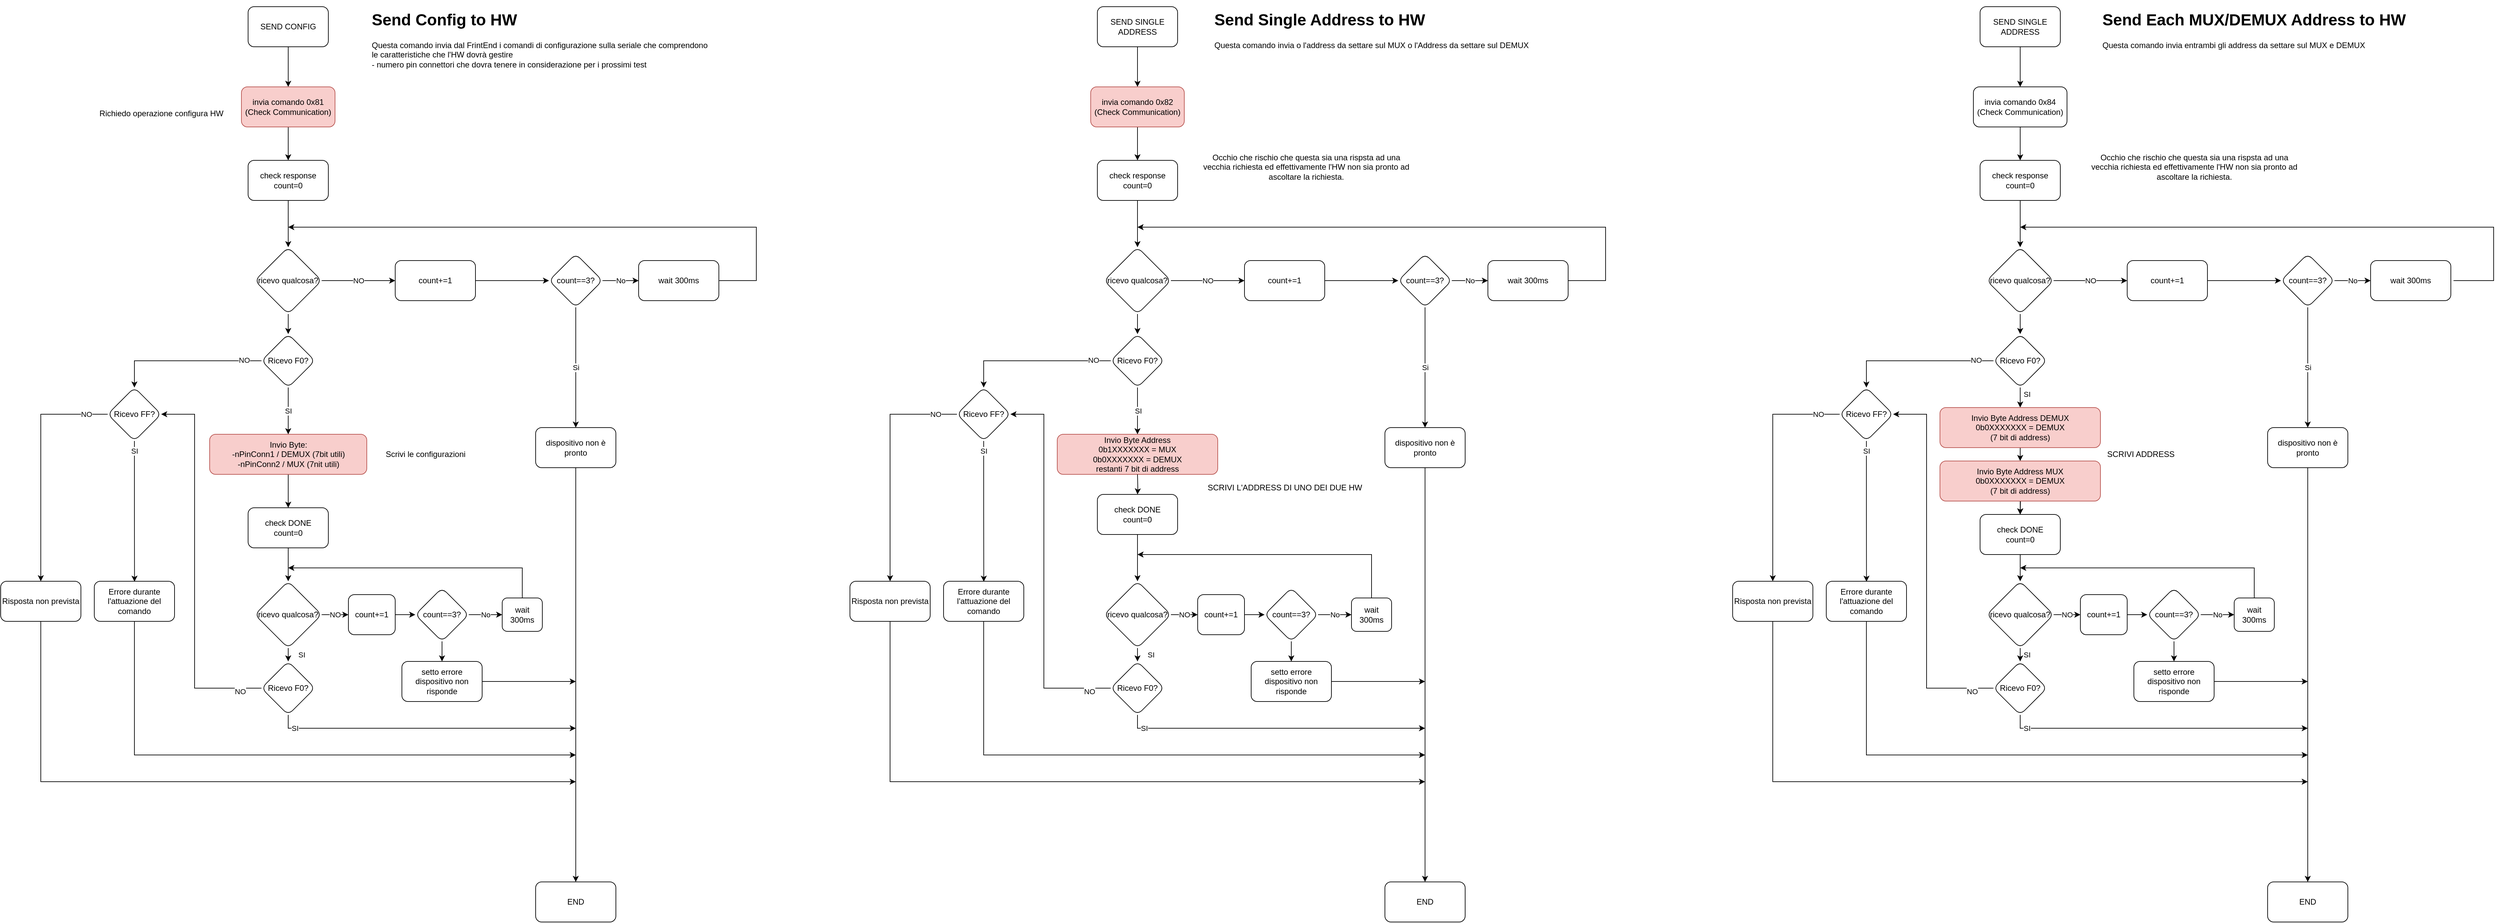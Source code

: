 <mxfile version="13.9.9" type="device" pages="2"><diagram id="C5RBs43oDa-KdzZeNtuy" name="Page-1"><mxGraphModel dx="4096" dy="2528" grid="1" gridSize="10" guides="1" tooltips="1" connect="1" arrows="1" fold="1" page="1" pageScale="1" pageWidth="827" pageHeight="1169" background="#FFFFFF" math="0" shadow="0"><root><mxCell id="WIyWlLk6GJQsqaUBKTNV-0"/><mxCell id="WIyWlLk6GJQsqaUBKTNV-1" parent="WIyWlLk6GJQsqaUBKTNV-0"/><mxCell id="Rcf6yS_RA1J2sr0fgLPV-37" value="" style="edgeStyle=orthogonalEdgeStyle;rounded=0;orthogonalLoop=1;jettySize=auto;html=1;" parent="WIyWlLk6GJQsqaUBKTNV-1" source="Rcf6yS_RA1J2sr0fgLPV-36" target="Rcf6yS_RA1J2sr0fgLPV-12" edge="1"><mxGeometry relative="1" as="geometry"/></mxCell><mxCell id="Rcf6yS_RA1J2sr0fgLPV-40" value="" style="edgeStyle=orthogonalEdgeStyle;rounded=0;orthogonalLoop=1;jettySize=auto;html=1;" parent="WIyWlLk6GJQsqaUBKTNV-1" source="Rcf6yS_RA1J2sr0fgLPV-12" target="Rcf6yS_RA1J2sr0fgLPV-39" edge="1"><mxGeometry relative="1" as="geometry"/></mxCell><mxCell id="Rcf6yS_RA1J2sr0fgLPV-12" value="invia comando 0x81&lt;br&gt;(Check Communication)" style="rounded=1;whiteSpace=wrap;html=1;fillColor=#f8cecc;strokeColor=#b85450;" parent="WIyWlLk6GJQsqaUBKTNV-1" vertex="1"><mxGeometry x="1090" y="440" width="140" height="60" as="geometry"/></mxCell><mxCell id="Rcf6yS_RA1J2sr0fgLPV-70" value="NO" style="edgeStyle=orthogonalEdgeStyle;rounded=0;orthogonalLoop=1;jettySize=auto;html=1;" parent="WIyWlLk6GJQsqaUBKTNV-1" source="Rcf6yS_RA1J2sr0fgLPV-15" target="Rcf6yS_RA1J2sr0fgLPV-69" edge="1"><mxGeometry relative="1" as="geometry"/></mxCell><mxCell id="Rcf6yS_RA1J2sr0fgLPV-195" value="" style="edgeStyle=orthogonalEdgeStyle;rounded=0;orthogonalLoop=1;jettySize=auto;html=1;" parent="WIyWlLk6GJQsqaUBKTNV-1" source="Rcf6yS_RA1J2sr0fgLPV-15" target="Rcf6yS_RA1J2sr0fgLPV-194" edge="1"><mxGeometry relative="1" as="geometry"/></mxCell><mxCell id="Rcf6yS_RA1J2sr0fgLPV-15" value="ricevo qualcosa?" style="rhombus;whiteSpace=wrap;html=1;rounded=1;" parent="WIyWlLk6GJQsqaUBKTNV-1" vertex="1"><mxGeometry x="1110" y="680" width="100" height="100" as="geometry"/></mxCell><mxCell id="Rcf6yS_RA1J2sr0fgLPV-20" value="" style="edgeStyle=orthogonalEdgeStyle;rounded=0;orthogonalLoop=1;jettySize=auto;html=1;entryX=0.5;entryY=0;entryDx=0;entryDy=0;" parent="WIyWlLk6GJQsqaUBKTNV-1" source="Rcf6yS_RA1J2sr0fgLPV-17" target="Rcf6yS_RA1J2sr0fgLPV-34" edge="1"><mxGeometry relative="1" as="geometry"><mxPoint x="1584" y="1300" as="targetPoint"/></mxGeometry></mxCell><mxCell id="Rcf6yS_RA1J2sr0fgLPV-17" value="dispositivo non è pronto" style="whiteSpace=wrap;html=1;rounded=1;" parent="WIyWlLk6GJQsqaUBKTNV-1" vertex="1"><mxGeometry x="1530" y="950" width="120" height="60" as="geometry"/></mxCell><mxCell id="Rcf6yS_RA1J2sr0fgLPV-106" value="" style="edgeStyle=orthogonalEdgeStyle;rounded=0;orthogonalLoop=1;jettySize=auto;html=1;" parent="WIyWlLk6GJQsqaUBKTNV-1" source="Rcf6yS_RA1J2sr0fgLPV-24" target="Rcf6yS_RA1J2sr0fgLPV-105" edge="1"><mxGeometry relative="1" as="geometry"/></mxCell><mxCell id="Rcf6yS_RA1J2sr0fgLPV-24" value="Invio Byte:&lt;br&gt;-nPinConn1 / DEMUX (7bit utili)&lt;br&gt;-nPinConn2 / MUX (7nit utili)" style="whiteSpace=wrap;html=1;rounded=1;fillColor=#f8cecc;strokeColor=#b85450;" parent="WIyWlLk6GJQsqaUBKTNV-1" vertex="1"><mxGeometry x="1042.5" y="960" width="235" height="60" as="geometry"/></mxCell><mxCell id="Rcf6yS_RA1J2sr0fgLPV-119" value="NO" style="edgeStyle=orthogonalEdgeStyle;rounded=0;orthogonalLoop=1;jettySize=auto;html=1;exitX=1;exitY=0.5;exitDx=0;exitDy=0;entryX=0;entryY=0.5;entryDx=0;entryDy=0;" parent="WIyWlLk6GJQsqaUBKTNV-1" source="Rcf6yS_RA1J2sr0fgLPV-207" target="Rcf6yS_RA1J2sr0fgLPV-115" edge="1"><mxGeometry relative="1" as="geometry"><mxPoint x="1200" y="1250" as="sourcePoint"/><Array as="points"/><mxPoint as="offset"/></mxGeometry></mxCell><mxCell id="Rcf6yS_RA1J2sr0fgLPV-34" value="END" style="whiteSpace=wrap;html=1;rounded=1;" parent="WIyWlLk6GJQsqaUBKTNV-1" vertex="1"><mxGeometry x="1530" y="1630" width="120" height="60" as="geometry"/></mxCell><mxCell id="Rcf6yS_RA1J2sr0fgLPV-36" value="SEND CONFIG" style="whiteSpace=wrap;html=1;rounded=1;" parent="WIyWlLk6GJQsqaUBKTNV-1" vertex="1"><mxGeometry x="1100" y="320" width="120" height="60" as="geometry"/></mxCell><mxCell id="Rcf6yS_RA1J2sr0fgLPV-42" value="" style="edgeStyle=orthogonalEdgeStyle;rounded=0;orthogonalLoop=1;jettySize=auto;html=1;" parent="WIyWlLk6GJQsqaUBKTNV-1" source="Rcf6yS_RA1J2sr0fgLPV-39" target="Rcf6yS_RA1J2sr0fgLPV-15" edge="1"><mxGeometry relative="1" as="geometry"/></mxCell><mxCell id="Rcf6yS_RA1J2sr0fgLPV-39" value="check response&lt;br&gt;count=0" style="whiteSpace=wrap;html=1;rounded=1;" parent="WIyWlLk6GJQsqaUBKTNV-1" vertex="1"><mxGeometry x="1100" y="550" width="120" height="60" as="geometry"/></mxCell><mxCell id="Rcf6yS_RA1J2sr0fgLPV-72" value="" style="edgeStyle=orthogonalEdgeStyle;rounded=0;orthogonalLoop=1;jettySize=auto;html=1;" parent="WIyWlLk6GJQsqaUBKTNV-1" source="Rcf6yS_RA1J2sr0fgLPV-69" target="Rcf6yS_RA1J2sr0fgLPV-71" edge="1"><mxGeometry relative="1" as="geometry"/></mxCell><mxCell id="Rcf6yS_RA1J2sr0fgLPV-69" value="count+=1" style="whiteSpace=wrap;html=1;rounded=1;" parent="WIyWlLk6GJQsqaUBKTNV-1" vertex="1"><mxGeometry x="1320" y="700" width="120" height="60" as="geometry"/></mxCell><mxCell id="Rcf6yS_RA1J2sr0fgLPV-73" value="Si" style="edgeStyle=orthogonalEdgeStyle;rounded=0;orthogonalLoop=1;jettySize=auto;html=1;" parent="WIyWlLk6GJQsqaUBKTNV-1" source="Rcf6yS_RA1J2sr0fgLPV-71" target="Rcf6yS_RA1J2sr0fgLPV-17" edge="1"><mxGeometry relative="1" as="geometry"/></mxCell><mxCell id="Rcf6yS_RA1J2sr0fgLPV-75" value="No" style="edgeStyle=orthogonalEdgeStyle;rounded=0;orthogonalLoop=1;jettySize=auto;html=1;" parent="WIyWlLk6GJQsqaUBKTNV-1" source="Rcf6yS_RA1J2sr0fgLPV-71" target="Rcf6yS_RA1J2sr0fgLPV-74" edge="1"><mxGeometry relative="1" as="geometry"/></mxCell><mxCell id="Rcf6yS_RA1J2sr0fgLPV-71" value="count==3?" style="rhombus;whiteSpace=wrap;html=1;rounded=1;" parent="WIyWlLk6GJQsqaUBKTNV-1" vertex="1"><mxGeometry x="1550" y="690" width="80" height="80" as="geometry"/></mxCell><mxCell id="Rcf6yS_RA1J2sr0fgLPV-76" style="edgeStyle=orthogonalEdgeStyle;rounded=0;orthogonalLoop=1;jettySize=auto;html=1;exitX=1;exitY=0.5;exitDx=0;exitDy=0;" parent="WIyWlLk6GJQsqaUBKTNV-1" source="Rcf6yS_RA1J2sr0fgLPV-74" edge="1"><mxGeometry relative="1" as="geometry"><mxPoint x="1160" y="650" as="targetPoint"/><Array as="points"><mxPoint x="1860" y="730"/><mxPoint x="1860" y="650"/></Array></mxGeometry></mxCell><mxCell id="Rcf6yS_RA1J2sr0fgLPV-74" value="wait 300ms" style="whiteSpace=wrap;html=1;rounded=1;" parent="WIyWlLk6GJQsqaUBKTNV-1" vertex="1"><mxGeometry x="1684" y="700" width="120" height="60" as="geometry"/></mxCell><mxCell id="Rcf6yS_RA1J2sr0fgLPV-77" value="&lt;h1&gt;Send Config to HW&lt;/h1&gt;&lt;p&gt;Questa comando invia dal FrintEnd i comandi di configurazione sulla seriale che comprendono le caratteristiche che l'HW dovrà gestire&lt;br&gt;- numero pin connettori che dovra tenere in considerazione per i prossimi test&lt;/p&gt;" style="text;html=1;strokeColor=none;fillColor=none;spacing=5;spacingTop=-20;whiteSpace=wrap;overflow=hidden;rounded=0;" parent="WIyWlLk6GJQsqaUBKTNV-1" vertex="1"><mxGeometry x="1280" y="320" width="520" height="120" as="geometry"/></mxCell><mxCell id="Rcf6yS_RA1J2sr0fgLPV-78" value="" style="edgeStyle=orthogonalEdgeStyle;rounded=0;orthogonalLoop=1;jettySize=auto;html=1;" parent="WIyWlLk6GJQsqaUBKTNV-1" source="Rcf6yS_RA1J2sr0fgLPV-94" target="Rcf6yS_RA1J2sr0fgLPV-80" edge="1"><mxGeometry relative="1" as="geometry"/></mxCell><mxCell id="Rcf6yS_RA1J2sr0fgLPV-79" value="" style="edgeStyle=orthogonalEdgeStyle;rounded=0;orthogonalLoop=1;jettySize=auto;html=1;" parent="WIyWlLk6GJQsqaUBKTNV-1" source="Rcf6yS_RA1J2sr0fgLPV-80" target="Rcf6yS_RA1J2sr0fgLPV-96" edge="1"><mxGeometry relative="1" as="geometry"/></mxCell><mxCell id="Rcf6yS_RA1J2sr0fgLPV-80" value="invia comando 0x82&lt;br&gt;(Check Communication)" style="rounded=1;whiteSpace=wrap;html=1;fillColor=#f8cecc;strokeColor=#b85450;" parent="WIyWlLk6GJQsqaUBKTNV-1" vertex="1"><mxGeometry x="2360" y="440" width="140" height="60" as="geometry"/></mxCell><mxCell id="Rcf6yS_RA1J2sr0fgLPV-94" value="SEND SINGLE ADDRESS" style="whiteSpace=wrap;html=1;rounded=1;" parent="WIyWlLk6GJQsqaUBKTNV-1" vertex="1"><mxGeometry x="2370" y="320" width="120" height="60" as="geometry"/></mxCell><mxCell id="Rcf6yS_RA1J2sr0fgLPV-95" value="" style="edgeStyle=orthogonalEdgeStyle;rounded=0;orthogonalLoop=1;jettySize=auto;html=1;" parent="WIyWlLk6GJQsqaUBKTNV-1" source="Rcf6yS_RA1J2sr0fgLPV-96" edge="1"><mxGeometry relative="1" as="geometry"><mxPoint x="2430" y="680" as="targetPoint"/></mxGeometry></mxCell><mxCell id="Rcf6yS_RA1J2sr0fgLPV-96" value="check response&lt;br&gt;count=0" style="whiteSpace=wrap;html=1;rounded=1;" parent="WIyWlLk6GJQsqaUBKTNV-1" vertex="1"><mxGeometry x="2370" y="550" width="120" height="60" as="geometry"/></mxCell><mxCell id="Rcf6yS_RA1J2sr0fgLPV-102" style="edgeStyle=orthogonalEdgeStyle;rounded=0;orthogonalLoop=1;jettySize=auto;html=1;exitX=1;exitY=0.5;exitDx=0;exitDy=0;" parent="WIyWlLk6GJQsqaUBKTNV-1" source="Rcf6yS_RA1J2sr0fgLPV-266" edge="1"><mxGeometry relative="1" as="geometry"><mxPoint x="2430" y="650" as="targetPoint"/><Array as="points"><mxPoint x="3130" y="730"/><mxPoint x="3130" y="650"/></Array><mxPoint x="3070" y="730" as="sourcePoint"/></mxGeometry></mxCell><mxCell id="Rcf6yS_RA1J2sr0fgLPV-104" value="&lt;h1&gt;Send Single Address to HW&lt;/h1&gt;&lt;p&gt;Questa comando invia o l'address da settare sul MUX o l'Address da settare sul DEMUX&lt;br&gt;&lt;/p&gt;" style="text;html=1;strokeColor=none;fillColor=none;spacing=5;spacingTop=-20;whiteSpace=wrap;overflow=hidden;rounded=0;" parent="WIyWlLk6GJQsqaUBKTNV-1" vertex="1"><mxGeometry x="2540" y="320" width="520" height="120" as="geometry"/></mxCell><mxCell id="Rcf6yS_RA1J2sr0fgLPV-121" value="" style="edgeStyle=orthogonalEdgeStyle;rounded=0;orthogonalLoop=1;jettySize=auto;html=1;entryX=0.5;entryY=0;entryDx=0;entryDy=0;" parent="WIyWlLk6GJQsqaUBKTNV-1" source="Rcf6yS_RA1J2sr0fgLPV-105" target="Rcf6yS_RA1J2sr0fgLPV-207" edge="1"><mxGeometry relative="1" as="geometry"><mxPoint x="1160" y="1210" as="targetPoint"/></mxGeometry></mxCell><mxCell id="Rcf6yS_RA1J2sr0fgLPV-105" value="check DONE&lt;br&gt;count=0" style="whiteSpace=wrap;html=1;rounded=1;" parent="WIyWlLk6GJQsqaUBKTNV-1" vertex="1"><mxGeometry x="1100" y="1070" width="120" height="60" as="geometry"/></mxCell><mxCell id="Rcf6yS_RA1J2sr0fgLPV-114" value="" style="edgeStyle=orthogonalEdgeStyle;rounded=0;orthogonalLoop=1;jettySize=auto;html=1;" parent="WIyWlLk6GJQsqaUBKTNV-1" source="Rcf6yS_RA1J2sr0fgLPV-115" target="Rcf6yS_RA1J2sr0fgLPV-117" edge="1"><mxGeometry relative="1" as="geometry"/></mxCell><mxCell id="Rcf6yS_RA1J2sr0fgLPV-115" value="count+=1" style="whiteSpace=wrap;html=1;rounded=1;" parent="WIyWlLk6GJQsqaUBKTNV-1" vertex="1"><mxGeometry x="1250" y="1200" width="70" height="60" as="geometry"/></mxCell><mxCell id="Rcf6yS_RA1J2sr0fgLPV-116" value="No" style="edgeStyle=orthogonalEdgeStyle;rounded=0;orthogonalLoop=1;jettySize=auto;html=1;" parent="WIyWlLk6GJQsqaUBKTNV-1" source="Rcf6yS_RA1J2sr0fgLPV-117" target="Rcf6yS_RA1J2sr0fgLPV-118" edge="1"><mxGeometry relative="1" as="geometry"/></mxCell><mxCell id="Rcf6yS_RA1J2sr0fgLPV-151" style="edgeStyle=orthogonalEdgeStyle;rounded=0;orthogonalLoop=1;jettySize=auto;html=1;exitX=0.5;exitY=1;exitDx=0;exitDy=0;entryX=0.5;entryY=0;entryDx=0;entryDy=0;" parent="WIyWlLk6GJQsqaUBKTNV-1" source="Rcf6yS_RA1J2sr0fgLPV-117" target="Rcf6yS_RA1J2sr0fgLPV-150" edge="1"><mxGeometry relative="1" as="geometry"/></mxCell><mxCell id="Rcf6yS_RA1J2sr0fgLPV-117" value="count==3?" style="rhombus;whiteSpace=wrap;html=1;rounded=1;" parent="WIyWlLk6GJQsqaUBKTNV-1" vertex="1"><mxGeometry x="1350" y="1190" width="80" height="80" as="geometry"/></mxCell><mxCell id="Rcf6yS_RA1J2sr0fgLPV-120" style="edgeStyle=orthogonalEdgeStyle;rounded=0;orthogonalLoop=1;jettySize=auto;html=1;exitX=0.5;exitY=0;exitDx=0;exitDy=0;" parent="WIyWlLk6GJQsqaUBKTNV-1" source="Rcf6yS_RA1J2sr0fgLPV-118" edge="1"><mxGeometry relative="1" as="geometry"><mxPoint x="1160" y="1160" as="targetPoint"/><Array as="points"><mxPoint x="1474" y="1160"/><mxPoint x="1160" y="1160"/></Array></mxGeometry></mxCell><mxCell id="Rcf6yS_RA1J2sr0fgLPV-118" value="wait 300ms" style="whiteSpace=wrap;html=1;rounded=1;" parent="WIyWlLk6GJQsqaUBKTNV-1" vertex="1"><mxGeometry x="1480" y="1205" width="60" height="50" as="geometry"/></mxCell><mxCell id="Rcf6yS_RA1J2sr0fgLPV-142" value="Occhio che rischio che questa sia una rispsta ad una vecchia richiesta ed effettivamente l'HW non sia pronto ad ascoltare la richiesta." style="text;html=1;strokeColor=none;fillColor=none;align=center;verticalAlign=middle;whiteSpace=wrap;rounded=0;" parent="WIyWlLk6GJQsqaUBKTNV-1" vertex="1"><mxGeometry x="2525" y="550" width="315" height="20" as="geometry"/></mxCell><mxCell id="Rcf6yS_RA1J2sr0fgLPV-153" style="edgeStyle=orthogonalEdgeStyle;rounded=0;orthogonalLoop=1;jettySize=auto;html=1;exitX=1;exitY=0.5;exitDx=0;exitDy=0;" parent="WIyWlLk6GJQsqaUBKTNV-1" source="Rcf6yS_RA1J2sr0fgLPV-150" edge="1"><mxGeometry relative="1" as="geometry"><mxPoint x="1590" y="1330" as="targetPoint"/><Array as="points"><mxPoint x="1590" y="1330"/></Array></mxGeometry></mxCell><mxCell id="Rcf6yS_RA1J2sr0fgLPV-150" value="setto errore dispositivo non risponde" style="whiteSpace=wrap;html=1;rounded=1;" parent="WIyWlLk6GJQsqaUBKTNV-1" vertex="1"><mxGeometry x="1330" y="1300" width="120" height="60" as="geometry"/></mxCell><mxCell id="Rcf6yS_RA1J2sr0fgLPV-154" value="" style="edgeStyle=orthogonalEdgeStyle;rounded=0;orthogonalLoop=1;jettySize=auto;html=1;" parent="WIyWlLk6GJQsqaUBKTNV-1" source="Rcf6yS_RA1J2sr0fgLPV-164" target="Rcf6yS_RA1J2sr0fgLPV-156" edge="1"><mxGeometry relative="1" as="geometry"/></mxCell><mxCell id="Rcf6yS_RA1J2sr0fgLPV-155" value="" style="edgeStyle=orthogonalEdgeStyle;rounded=0;orthogonalLoop=1;jettySize=auto;html=1;" parent="WIyWlLk6GJQsqaUBKTNV-1" source="Rcf6yS_RA1J2sr0fgLPV-156" target="Rcf6yS_RA1J2sr0fgLPV-166" edge="1"><mxGeometry relative="1" as="geometry"/></mxCell><mxCell id="Rcf6yS_RA1J2sr0fgLPV-156" value="invia comando 0x84&lt;br&gt;(Check Communication)" style="rounded=1;whiteSpace=wrap;html=1;" parent="WIyWlLk6GJQsqaUBKTNV-1" vertex="1"><mxGeometry x="3680" y="440" width="140" height="60" as="geometry"/></mxCell><mxCell id="Rcf6yS_RA1J2sr0fgLPV-164" value="SEND SINGLE ADDRESS" style="whiteSpace=wrap;html=1;rounded=1;" parent="WIyWlLk6GJQsqaUBKTNV-1" vertex="1"><mxGeometry x="3690" y="320" width="120" height="60" as="geometry"/></mxCell><mxCell id="Rcf6yS_RA1J2sr0fgLPV-165" value="" style="edgeStyle=orthogonalEdgeStyle;rounded=0;orthogonalLoop=1;jettySize=auto;html=1;" parent="WIyWlLk6GJQsqaUBKTNV-1" source="Rcf6yS_RA1J2sr0fgLPV-166" edge="1"><mxGeometry relative="1" as="geometry"><mxPoint x="3750" y="680" as="targetPoint"/></mxGeometry></mxCell><mxCell id="Rcf6yS_RA1J2sr0fgLPV-166" value="check response&lt;br&gt;count=0" style="whiteSpace=wrap;html=1;rounded=1;" parent="WIyWlLk6GJQsqaUBKTNV-1" vertex="1"><mxGeometry x="3690" y="550" width="120" height="60" as="geometry"/></mxCell><mxCell id="Rcf6yS_RA1J2sr0fgLPV-172" style="edgeStyle=orthogonalEdgeStyle;rounded=0;orthogonalLoop=1;jettySize=auto;html=1;exitX=1;exitY=0.5;exitDx=0;exitDy=0;" parent="WIyWlLk6GJQsqaUBKTNV-1" edge="1"><mxGeometry relative="1" as="geometry"><mxPoint x="3750" y="650" as="targetPoint"/><Array as="points"><mxPoint x="4458" y="730"/><mxPoint x="4458" y="650"/></Array><mxPoint x="4398" y="730" as="sourcePoint"/></mxGeometry></mxCell><mxCell id="Rcf6yS_RA1J2sr0fgLPV-174" value="&lt;h1&gt;Send Each MUX/DEMUX Address to HW&lt;/h1&gt;&lt;p&gt;Questa comando invia entrambi gli address da settare sul MUX e DEMUX&lt;br&gt;&lt;/p&gt;" style="text;html=1;strokeColor=none;fillColor=none;spacing=5;spacingTop=-20;whiteSpace=wrap;overflow=hidden;rounded=0;" parent="WIyWlLk6GJQsqaUBKTNV-1" vertex="1"><mxGeometry x="3868" y="320" width="520" height="120" as="geometry"/></mxCell><mxCell id="Rcf6yS_RA1J2sr0fgLPV-188" value="Occhio che rischio che questa sia una rispsta ad una vecchia richiesta ed effettivamente l'HW non sia pronto ad ascoltare la richiesta." style="text;html=1;strokeColor=none;fillColor=none;align=center;verticalAlign=middle;whiteSpace=wrap;rounded=0;" parent="WIyWlLk6GJQsqaUBKTNV-1" vertex="1"><mxGeometry x="3853" y="550" width="315" height="20" as="geometry"/></mxCell><mxCell id="Rcf6yS_RA1J2sr0fgLPV-197" value="" style="edgeStyle=orthogonalEdgeStyle;rounded=0;orthogonalLoop=1;jettySize=auto;html=1;entryX=0.5;entryY=0;entryDx=0;entryDy=0;" parent="WIyWlLk6GJQsqaUBKTNV-1" source="Rcf6yS_RA1J2sr0fgLPV-194" target="Rcf6yS_RA1J2sr0fgLPV-196" edge="1"><mxGeometry relative="1" as="geometry"><mxPoint x="930" y="790" as="targetPoint"/></mxGeometry></mxCell><mxCell id="Rcf6yS_RA1J2sr0fgLPV-198" value="NO" style="edgeLabel;html=1;align=center;verticalAlign=middle;resizable=0;points=[];" parent="Rcf6yS_RA1J2sr0fgLPV-197" vertex="1" connectable="0"><mxGeometry x="-0.773" y="-1" relative="1" as="geometry"><mxPoint as="offset"/></mxGeometry></mxCell><mxCell id="Rcf6yS_RA1J2sr0fgLPV-199" value="SI" style="edgeStyle=orthogonalEdgeStyle;rounded=0;orthogonalLoop=1;jettySize=auto;html=1;" parent="WIyWlLk6GJQsqaUBKTNV-1" source="Rcf6yS_RA1J2sr0fgLPV-194" target="Rcf6yS_RA1J2sr0fgLPV-24" edge="1"><mxGeometry relative="1" as="geometry"/></mxCell><mxCell id="Rcf6yS_RA1J2sr0fgLPV-194" value="Ricevo F0?" style="rhombus;whiteSpace=wrap;html=1;rounded=1;" parent="WIyWlLk6GJQsqaUBKTNV-1" vertex="1"><mxGeometry x="1120" y="810" width="80" height="80" as="geometry"/></mxCell><mxCell id="Rcf6yS_RA1J2sr0fgLPV-200" value="SI" style="edgeStyle=orthogonalEdgeStyle;rounded=0;orthogonalLoop=1;jettySize=auto;html=1;exitX=0.5;exitY=1;exitDx=0;exitDy=0;" parent="WIyWlLk6GJQsqaUBKTNV-1" source="Rcf6yS_RA1J2sr0fgLPV-196" edge="1"><mxGeometry x="-0.863" relative="1" as="geometry"><mxPoint x="930.167" y="1180.667" as="targetPoint"/><mxPoint as="offset"/></mxGeometry></mxCell><mxCell id="Rcf6yS_RA1J2sr0fgLPV-203" value="NO" style="edgeStyle=orthogonalEdgeStyle;rounded=0;orthogonalLoop=1;jettySize=auto;html=1;exitX=0;exitY=0.5;exitDx=0;exitDy=0;entryX=0.5;entryY=0;entryDx=0;entryDy=0;" parent="WIyWlLk6GJQsqaUBKTNV-1" source="Rcf6yS_RA1J2sr0fgLPV-196" target="Rcf6yS_RA1J2sr0fgLPV-204" edge="1"><mxGeometry x="-0.814" relative="1" as="geometry"><mxPoint x="780" y="1181.143" as="targetPoint"/><mxPoint as="offset"/></mxGeometry></mxCell><mxCell id="Rcf6yS_RA1J2sr0fgLPV-196" value="Ricevo FF?" style="rhombus;whiteSpace=wrap;html=1;rounded=1;" parent="WIyWlLk6GJQsqaUBKTNV-1" vertex="1"><mxGeometry x="890" y="890" width="80" height="80" as="geometry"/></mxCell><mxCell id="Rcf6yS_RA1J2sr0fgLPV-202" style="edgeStyle=orthogonalEdgeStyle;rounded=0;orthogonalLoop=1;jettySize=auto;html=1;exitX=0.5;exitY=1;exitDx=0;exitDy=0;" parent="WIyWlLk6GJQsqaUBKTNV-1" source="Rcf6yS_RA1J2sr0fgLPV-201" edge="1"><mxGeometry relative="1" as="geometry"><mxPoint x="1590" y="1440" as="targetPoint"/><Array as="points"><mxPoint x="930" y="1440"/></Array></mxGeometry></mxCell><mxCell id="Rcf6yS_RA1J2sr0fgLPV-201" value="Errore durante l'attuazione del comando" style="whiteSpace=wrap;html=1;rounded=1;" parent="WIyWlLk6GJQsqaUBKTNV-1" vertex="1"><mxGeometry x="870" y="1180" width="120" height="60" as="geometry"/></mxCell><mxCell id="Rcf6yS_RA1J2sr0fgLPV-205" style="edgeStyle=orthogonalEdgeStyle;rounded=0;orthogonalLoop=1;jettySize=auto;html=1;" parent="WIyWlLk6GJQsqaUBKTNV-1" source="Rcf6yS_RA1J2sr0fgLPV-204" edge="1"><mxGeometry relative="1" as="geometry"><mxPoint x="1590" y="1480" as="targetPoint"/><Array as="points"><mxPoint x="790" y="1480"/><mxPoint x="1590" y="1480"/></Array></mxGeometry></mxCell><mxCell id="Rcf6yS_RA1J2sr0fgLPV-204" value="Risposta non prevista" style="whiteSpace=wrap;html=1;rounded=1;" parent="WIyWlLk6GJQsqaUBKTNV-1" vertex="1"><mxGeometry x="730" y="1180" width="120" height="60" as="geometry"/></mxCell><mxCell id="Rcf6yS_RA1J2sr0fgLPV-209" value="SI" style="edgeStyle=orthogonalEdgeStyle;rounded=0;orthogonalLoop=1;jettySize=auto;html=1;exitX=0.5;exitY=1;exitDx=0;exitDy=0;entryX=0.5;entryY=0;entryDx=0;entryDy=0;" parent="WIyWlLk6GJQsqaUBKTNV-1" source="Rcf6yS_RA1J2sr0fgLPV-207" target="Rcf6yS_RA1J2sr0fgLPV-210" edge="1"><mxGeometry y="20" relative="1" as="geometry"><mxPoint x="1160" y="1320" as="targetPoint"/><mxPoint as="offset"/></mxGeometry></mxCell><mxCell id="Rcf6yS_RA1J2sr0fgLPV-207" value="ricevo qualcosa?" style="rhombus;whiteSpace=wrap;html=1;rounded=1;" parent="WIyWlLk6GJQsqaUBKTNV-1" vertex="1"><mxGeometry x="1110" y="1180" width="100" height="100" as="geometry"/></mxCell><mxCell id="Rcf6yS_RA1J2sr0fgLPV-211" style="edgeStyle=orthogonalEdgeStyle;rounded=0;orthogonalLoop=1;jettySize=auto;html=1;exitX=0;exitY=0.5;exitDx=0;exitDy=0;entryX=1;entryY=0.5;entryDx=0;entryDy=0;" parent="WIyWlLk6GJQsqaUBKTNV-1" source="Rcf6yS_RA1J2sr0fgLPV-210" target="Rcf6yS_RA1J2sr0fgLPV-196" edge="1"><mxGeometry relative="1" as="geometry"><mxPoint x="1010" y="850" as="targetPoint"/><Array as="points"><mxPoint x="1020" y="1340"/><mxPoint x="1020" y="930"/></Array></mxGeometry></mxCell><mxCell id="Rcf6yS_RA1J2sr0fgLPV-212" value="NO" style="edgeLabel;html=1;align=center;verticalAlign=middle;resizable=0;points=[];" parent="Rcf6yS_RA1J2sr0fgLPV-211" vertex="1" connectable="0"><mxGeometry x="-0.884" y="5" relative="1" as="geometry"><mxPoint as="offset"/></mxGeometry></mxCell><mxCell id="Rcf6yS_RA1J2sr0fgLPV-213" value="SI" style="edgeStyle=orthogonalEdgeStyle;rounded=0;orthogonalLoop=1;jettySize=auto;html=1;exitX=0.5;exitY=1;exitDx=0;exitDy=0;" parent="WIyWlLk6GJQsqaUBKTNV-1" source="Rcf6yS_RA1J2sr0fgLPV-210" edge="1"><mxGeometry x="-0.867" relative="1" as="geometry"><mxPoint x="1590" y="1400" as="targetPoint"/><Array as="points"><mxPoint x="1160" y="1400"/><mxPoint x="1590" y="1400"/></Array><mxPoint as="offset"/></mxGeometry></mxCell><mxCell id="Rcf6yS_RA1J2sr0fgLPV-210" value="Ricevo F0?" style="rhombus;whiteSpace=wrap;html=1;rounded=1;" parent="WIyWlLk6GJQsqaUBKTNV-1" vertex="1"><mxGeometry x="1120" y="1300" width="80" height="80" as="geometry"/></mxCell><mxCell id="Rcf6yS_RA1J2sr0fgLPV-214" value="Richiedo operazione configura HW" style="text;html=1;align=center;verticalAlign=middle;resizable=0;points=[];autosize=1;" parent="WIyWlLk6GJQsqaUBKTNV-1" vertex="1"><mxGeometry x="870" y="470" width="200" height="20" as="geometry"/></mxCell><mxCell id="Rcf6yS_RA1J2sr0fgLPV-215" value="Scrivi le configurazioni" style="text;html=1;align=center;verticalAlign=middle;resizable=0;points=[];autosize=1;" parent="WIyWlLk6GJQsqaUBKTNV-1" vertex="1"><mxGeometry x="1300" y="980" width="130" height="20" as="geometry"/></mxCell><mxCell id="Rcf6yS_RA1J2sr0fgLPV-251" value="Invio Byte Address&lt;br&gt;0b1XXXXXXX = MUX&lt;br&gt;0b0XXXXXXX = DEMUX&lt;br&gt;restanti 7 bit di address" style="whiteSpace=wrap;html=1;rounded=1;fillColor=#f8cecc;strokeColor=#b85450;" parent="WIyWlLk6GJQsqaUBKTNV-1" vertex="1"><mxGeometry x="2310" y="960" width="240" height="60" as="geometry"/></mxCell><mxCell id="Rcf6yS_RA1J2sr0fgLPV-252" value="NO" style="edgeStyle=orthogonalEdgeStyle;rounded=0;orthogonalLoop=1;jettySize=auto;html=1;" parent="WIyWlLk6GJQsqaUBKTNV-1" source="Rcf6yS_RA1J2sr0fgLPV-254" target="Rcf6yS_RA1J2sr0fgLPV-262" edge="1"><mxGeometry relative="1" as="geometry"/></mxCell><mxCell id="Rcf6yS_RA1J2sr0fgLPV-253" value="" style="edgeStyle=orthogonalEdgeStyle;rounded=0;orthogonalLoop=1;jettySize=auto;html=1;" parent="WIyWlLk6GJQsqaUBKTNV-1" source="Rcf6yS_RA1J2sr0fgLPV-254" target="Rcf6yS_RA1J2sr0fgLPV-281" edge="1"><mxGeometry relative="1" as="geometry"/></mxCell><mxCell id="Rcf6yS_RA1J2sr0fgLPV-254" value="ricevo qualcosa?" style="rhombus;whiteSpace=wrap;html=1;rounded=1;" parent="WIyWlLk6GJQsqaUBKTNV-1" vertex="1"><mxGeometry x="2380" y="680" width="100" height="100" as="geometry"/></mxCell><mxCell id="Rcf6yS_RA1J2sr0fgLPV-255" value="" style="edgeStyle=orthogonalEdgeStyle;rounded=0;orthogonalLoop=1;jettySize=auto;html=1;entryX=0.5;entryY=0;entryDx=0;entryDy=0;" parent="WIyWlLk6GJQsqaUBKTNV-1" source="Rcf6yS_RA1J2sr0fgLPV-256" target="Rcf6yS_RA1J2sr0fgLPV-260" edge="1"><mxGeometry relative="1" as="geometry"><mxPoint x="2854" y="1300" as="targetPoint"/></mxGeometry></mxCell><mxCell id="Rcf6yS_RA1J2sr0fgLPV-256" value="dispositivo non è pronto" style="whiteSpace=wrap;html=1;rounded=1;" parent="WIyWlLk6GJQsqaUBKTNV-1" vertex="1"><mxGeometry x="2800" y="950" width="120" height="60" as="geometry"/></mxCell><mxCell id="Rcf6yS_RA1J2sr0fgLPV-257" value="" style="edgeStyle=orthogonalEdgeStyle;rounded=0;orthogonalLoop=1;jettySize=auto;html=1;" parent="WIyWlLk6GJQsqaUBKTNV-1" target="Rcf6yS_RA1J2sr0fgLPV-268" edge="1"><mxGeometry relative="1" as="geometry"><mxPoint x="2430" y="1020" as="sourcePoint"/></mxGeometry></mxCell><mxCell id="Rcf6yS_RA1J2sr0fgLPV-259" value="NO" style="edgeStyle=orthogonalEdgeStyle;rounded=0;orthogonalLoop=1;jettySize=auto;html=1;exitX=1;exitY=0.5;exitDx=0;exitDy=0;entryX=0;entryY=0.5;entryDx=0;entryDy=0;" parent="WIyWlLk6GJQsqaUBKTNV-1" source="Rcf6yS_RA1J2sr0fgLPV-290" target="Rcf6yS_RA1J2sr0fgLPV-270" edge="1"><mxGeometry relative="1" as="geometry"><mxPoint x="2470" y="1250" as="sourcePoint"/><Array as="points"/><mxPoint as="offset"/></mxGeometry></mxCell><mxCell id="Rcf6yS_RA1J2sr0fgLPV-260" value="END" style="whiteSpace=wrap;html=1;rounded=1;" parent="WIyWlLk6GJQsqaUBKTNV-1" vertex="1"><mxGeometry x="2800" y="1630" width="120" height="60" as="geometry"/></mxCell><mxCell id="Rcf6yS_RA1J2sr0fgLPV-261" value="" style="edgeStyle=orthogonalEdgeStyle;rounded=0;orthogonalLoop=1;jettySize=auto;html=1;" parent="WIyWlLk6GJQsqaUBKTNV-1" source="Rcf6yS_RA1J2sr0fgLPV-262" target="Rcf6yS_RA1J2sr0fgLPV-265" edge="1"><mxGeometry relative="1" as="geometry"/></mxCell><mxCell id="Rcf6yS_RA1J2sr0fgLPV-262" value="count+=1" style="whiteSpace=wrap;html=1;rounded=1;" parent="WIyWlLk6GJQsqaUBKTNV-1" vertex="1"><mxGeometry x="2590" y="700" width="120" height="60" as="geometry"/></mxCell><mxCell id="Rcf6yS_RA1J2sr0fgLPV-263" value="Si" style="edgeStyle=orthogonalEdgeStyle;rounded=0;orthogonalLoop=1;jettySize=auto;html=1;" parent="WIyWlLk6GJQsqaUBKTNV-1" source="Rcf6yS_RA1J2sr0fgLPV-265" target="Rcf6yS_RA1J2sr0fgLPV-256" edge="1"><mxGeometry relative="1" as="geometry"/></mxCell><mxCell id="Rcf6yS_RA1J2sr0fgLPV-264" value="No" style="edgeStyle=orthogonalEdgeStyle;rounded=0;orthogonalLoop=1;jettySize=auto;html=1;" parent="WIyWlLk6GJQsqaUBKTNV-1" source="Rcf6yS_RA1J2sr0fgLPV-265" target="Rcf6yS_RA1J2sr0fgLPV-266" edge="1"><mxGeometry relative="1" as="geometry"/></mxCell><mxCell id="Rcf6yS_RA1J2sr0fgLPV-265" value="count==3?" style="rhombus;whiteSpace=wrap;html=1;rounded=1;" parent="WIyWlLk6GJQsqaUBKTNV-1" vertex="1"><mxGeometry x="2820" y="690" width="80" height="80" as="geometry"/></mxCell><mxCell id="Rcf6yS_RA1J2sr0fgLPV-266" value="wait 300ms" style="whiteSpace=wrap;html=1;rounded=1;" parent="WIyWlLk6GJQsqaUBKTNV-1" vertex="1"><mxGeometry x="2954" y="700" width="120" height="60" as="geometry"/></mxCell><mxCell id="Rcf6yS_RA1J2sr0fgLPV-267" value="" style="edgeStyle=orthogonalEdgeStyle;rounded=0;orthogonalLoop=1;jettySize=auto;html=1;entryX=0.5;entryY=0;entryDx=0;entryDy=0;" parent="WIyWlLk6GJQsqaUBKTNV-1" source="Rcf6yS_RA1J2sr0fgLPV-268" target="Rcf6yS_RA1J2sr0fgLPV-290" edge="1"><mxGeometry relative="1" as="geometry"><mxPoint x="2430" y="1210" as="targetPoint"/></mxGeometry></mxCell><mxCell id="Rcf6yS_RA1J2sr0fgLPV-268" value="check DONE&lt;br&gt;count=0" style="whiteSpace=wrap;html=1;rounded=1;" parent="WIyWlLk6GJQsqaUBKTNV-1" vertex="1"><mxGeometry x="2370" y="1050" width="120" height="60" as="geometry"/></mxCell><mxCell id="Rcf6yS_RA1J2sr0fgLPV-269" value="" style="edgeStyle=orthogonalEdgeStyle;rounded=0;orthogonalLoop=1;jettySize=auto;html=1;" parent="WIyWlLk6GJQsqaUBKTNV-1" source="Rcf6yS_RA1J2sr0fgLPV-270" target="Rcf6yS_RA1J2sr0fgLPV-273" edge="1"><mxGeometry relative="1" as="geometry"/></mxCell><mxCell id="Rcf6yS_RA1J2sr0fgLPV-270" value="count+=1" style="whiteSpace=wrap;html=1;rounded=1;" parent="WIyWlLk6GJQsqaUBKTNV-1" vertex="1"><mxGeometry x="2520" y="1200" width="70" height="60" as="geometry"/></mxCell><mxCell id="Rcf6yS_RA1J2sr0fgLPV-271" value="No" style="edgeStyle=orthogonalEdgeStyle;rounded=0;orthogonalLoop=1;jettySize=auto;html=1;" parent="WIyWlLk6GJQsqaUBKTNV-1" source="Rcf6yS_RA1J2sr0fgLPV-273" target="Rcf6yS_RA1J2sr0fgLPV-275" edge="1"><mxGeometry relative="1" as="geometry"/></mxCell><mxCell id="Rcf6yS_RA1J2sr0fgLPV-272" style="edgeStyle=orthogonalEdgeStyle;rounded=0;orthogonalLoop=1;jettySize=auto;html=1;exitX=0.5;exitY=1;exitDx=0;exitDy=0;entryX=0.5;entryY=0;entryDx=0;entryDy=0;" parent="WIyWlLk6GJQsqaUBKTNV-1" source="Rcf6yS_RA1J2sr0fgLPV-273" target="Rcf6yS_RA1J2sr0fgLPV-277" edge="1"><mxGeometry relative="1" as="geometry"/></mxCell><mxCell id="Rcf6yS_RA1J2sr0fgLPV-273" value="count==3?" style="rhombus;whiteSpace=wrap;html=1;rounded=1;" parent="WIyWlLk6GJQsqaUBKTNV-1" vertex="1"><mxGeometry x="2620" y="1190" width="80" height="80" as="geometry"/></mxCell><mxCell id="Rcf6yS_RA1J2sr0fgLPV-274" style="edgeStyle=orthogonalEdgeStyle;rounded=0;orthogonalLoop=1;jettySize=auto;html=1;exitX=0.5;exitY=0;exitDx=0;exitDy=0;" parent="WIyWlLk6GJQsqaUBKTNV-1" source="Rcf6yS_RA1J2sr0fgLPV-275" edge="1"><mxGeometry relative="1" as="geometry"><mxPoint x="2430" y="1140" as="targetPoint"/><Array as="points"><mxPoint x="2780" y="1140"/><mxPoint x="2430" y="1140"/></Array></mxGeometry></mxCell><mxCell id="Rcf6yS_RA1J2sr0fgLPV-275" value="wait 300ms" style="whiteSpace=wrap;html=1;rounded=1;" parent="WIyWlLk6GJQsqaUBKTNV-1" vertex="1"><mxGeometry x="2750" y="1205" width="60" height="50" as="geometry"/></mxCell><mxCell id="Rcf6yS_RA1J2sr0fgLPV-276" style="edgeStyle=orthogonalEdgeStyle;rounded=0;orthogonalLoop=1;jettySize=auto;html=1;exitX=1;exitY=0.5;exitDx=0;exitDy=0;" parent="WIyWlLk6GJQsqaUBKTNV-1" source="Rcf6yS_RA1J2sr0fgLPV-277" edge="1"><mxGeometry relative="1" as="geometry"><mxPoint x="2860" y="1330" as="targetPoint"/><Array as="points"><mxPoint x="2860" y="1330"/></Array></mxGeometry></mxCell><mxCell id="Rcf6yS_RA1J2sr0fgLPV-277" value="setto errore dispositivo non risponde" style="whiteSpace=wrap;html=1;rounded=1;" parent="WIyWlLk6GJQsqaUBKTNV-1" vertex="1"><mxGeometry x="2600" y="1300" width="120" height="60" as="geometry"/></mxCell><mxCell id="Rcf6yS_RA1J2sr0fgLPV-278" value="" style="edgeStyle=orthogonalEdgeStyle;rounded=0;orthogonalLoop=1;jettySize=auto;html=1;entryX=0.5;entryY=0;entryDx=0;entryDy=0;" parent="WIyWlLk6GJQsqaUBKTNV-1" source="Rcf6yS_RA1J2sr0fgLPV-281" target="Rcf6yS_RA1J2sr0fgLPV-284" edge="1"><mxGeometry relative="1" as="geometry"><mxPoint x="2200" y="790" as="targetPoint"/></mxGeometry></mxCell><mxCell id="Rcf6yS_RA1J2sr0fgLPV-279" value="NO" style="edgeLabel;html=1;align=center;verticalAlign=middle;resizable=0;points=[];" parent="Rcf6yS_RA1J2sr0fgLPV-278" vertex="1" connectable="0"><mxGeometry x="-0.773" y="-1" relative="1" as="geometry"><mxPoint as="offset"/></mxGeometry></mxCell><mxCell id="Rcf6yS_RA1J2sr0fgLPV-280" value="SI" style="edgeStyle=orthogonalEdgeStyle;rounded=0;orthogonalLoop=1;jettySize=auto;html=1;" parent="WIyWlLk6GJQsqaUBKTNV-1" source="Rcf6yS_RA1J2sr0fgLPV-281" edge="1"><mxGeometry relative="1" as="geometry"><mxPoint x="2430" y="960" as="targetPoint"/></mxGeometry></mxCell><mxCell id="Rcf6yS_RA1J2sr0fgLPV-281" value="Ricevo F0?" style="rhombus;whiteSpace=wrap;html=1;rounded=1;" parent="WIyWlLk6GJQsqaUBKTNV-1" vertex="1"><mxGeometry x="2390" y="810" width="80" height="80" as="geometry"/></mxCell><mxCell id="Rcf6yS_RA1J2sr0fgLPV-282" value="SI" style="edgeStyle=orthogonalEdgeStyle;rounded=0;orthogonalLoop=1;jettySize=auto;html=1;exitX=0.5;exitY=1;exitDx=0;exitDy=0;" parent="WIyWlLk6GJQsqaUBKTNV-1" source="Rcf6yS_RA1J2sr0fgLPV-284" edge="1"><mxGeometry x="-0.863" relative="1" as="geometry"><mxPoint x="2200.167" y="1180.667" as="targetPoint"/><mxPoint as="offset"/></mxGeometry></mxCell><mxCell id="Rcf6yS_RA1J2sr0fgLPV-283" value="NO" style="edgeStyle=orthogonalEdgeStyle;rounded=0;orthogonalLoop=1;jettySize=auto;html=1;exitX=0;exitY=0.5;exitDx=0;exitDy=0;entryX=0.5;entryY=0;entryDx=0;entryDy=0;" parent="WIyWlLk6GJQsqaUBKTNV-1" source="Rcf6yS_RA1J2sr0fgLPV-284" target="Rcf6yS_RA1J2sr0fgLPV-288" edge="1"><mxGeometry x="-0.814" relative="1" as="geometry"><mxPoint x="2050" y="1181.143" as="targetPoint"/><mxPoint as="offset"/></mxGeometry></mxCell><mxCell id="Rcf6yS_RA1J2sr0fgLPV-284" value="Ricevo FF?" style="rhombus;whiteSpace=wrap;html=1;rounded=1;" parent="WIyWlLk6GJQsqaUBKTNV-1" vertex="1"><mxGeometry x="2160" y="890" width="80" height="80" as="geometry"/></mxCell><mxCell id="Rcf6yS_RA1J2sr0fgLPV-285" style="edgeStyle=orthogonalEdgeStyle;rounded=0;orthogonalLoop=1;jettySize=auto;html=1;exitX=0.5;exitY=1;exitDx=0;exitDy=0;" parent="WIyWlLk6GJQsqaUBKTNV-1" source="Rcf6yS_RA1J2sr0fgLPV-286" edge="1"><mxGeometry relative="1" as="geometry"><mxPoint x="2860" y="1440" as="targetPoint"/><Array as="points"><mxPoint x="2200" y="1440"/></Array></mxGeometry></mxCell><mxCell id="Rcf6yS_RA1J2sr0fgLPV-286" value="Errore durante l'attuazione del comando" style="whiteSpace=wrap;html=1;rounded=1;" parent="WIyWlLk6GJQsqaUBKTNV-1" vertex="1"><mxGeometry x="2140" y="1180" width="120" height="60" as="geometry"/></mxCell><mxCell id="Rcf6yS_RA1J2sr0fgLPV-287" style="edgeStyle=orthogonalEdgeStyle;rounded=0;orthogonalLoop=1;jettySize=auto;html=1;" parent="WIyWlLk6GJQsqaUBKTNV-1" source="Rcf6yS_RA1J2sr0fgLPV-288" edge="1"><mxGeometry relative="1" as="geometry"><mxPoint x="2860" y="1480" as="targetPoint"/><Array as="points"><mxPoint x="2060" y="1480"/><mxPoint x="2860" y="1480"/></Array></mxGeometry></mxCell><mxCell id="Rcf6yS_RA1J2sr0fgLPV-288" value="Risposta non prevista" style="whiteSpace=wrap;html=1;rounded=1;" parent="WIyWlLk6GJQsqaUBKTNV-1" vertex="1"><mxGeometry x="2000" y="1180" width="120" height="60" as="geometry"/></mxCell><mxCell id="Rcf6yS_RA1J2sr0fgLPV-289" value="SI" style="edgeStyle=orthogonalEdgeStyle;rounded=0;orthogonalLoop=1;jettySize=auto;html=1;exitX=0.5;exitY=1;exitDx=0;exitDy=0;entryX=0.5;entryY=0;entryDx=0;entryDy=0;" parent="WIyWlLk6GJQsqaUBKTNV-1" source="Rcf6yS_RA1J2sr0fgLPV-290" target="Rcf6yS_RA1J2sr0fgLPV-294" edge="1"><mxGeometry y="20" relative="1" as="geometry"><mxPoint x="2430" y="1320" as="targetPoint"/><mxPoint as="offset"/></mxGeometry></mxCell><mxCell id="Rcf6yS_RA1J2sr0fgLPV-290" value="ricevo qualcosa?" style="rhombus;whiteSpace=wrap;html=1;rounded=1;" parent="WIyWlLk6GJQsqaUBKTNV-1" vertex="1"><mxGeometry x="2380" y="1180" width="100" height="100" as="geometry"/></mxCell><mxCell id="Rcf6yS_RA1J2sr0fgLPV-291" style="edgeStyle=orthogonalEdgeStyle;rounded=0;orthogonalLoop=1;jettySize=auto;html=1;exitX=0;exitY=0.5;exitDx=0;exitDy=0;entryX=1;entryY=0.5;entryDx=0;entryDy=0;" parent="WIyWlLk6GJQsqaUBKTNV-1" source="Rcf6yS_RA1J2sr0fgLPV-294" target="Rcf6yS_RA1J2sr0fgLPV-284" edge="1"><mxGeometry relative="1" as="geometry"><mxPoint x="2280" y="850" as="targetPoint"/><Array as="points"><mxPoint x="2290" y="1340"/><mxPoint x="2290" y="930"/></Array></mxGeometry></mxCell><mxCell id="Rcf6yS_RA1J2sr0fgLPV-292" value="NO" style="edgeLabel;html=1;align=center;verticalAlign=middle;resizable=0;points=[];" parent="Rcf6yS_RA1J2sr0fgLPV-291" vertex="1" connectable="0"><mxGeometry x="-0.884" y="5" relative="1" as="geometry"><mxPoint as="offset"/></mxGeometry></mxCell><mxCell id="Rcf6yS_RA1J2sr0fgLPV-293" value="SI" style="edgeStyle=orthogonalEdgeStyle;rounded=0;orthogonalLoop=1;jettySize=auto;html=1;exitX=0.5;exitY=1;exitDx=0;exitDy=0;" parent="WIyWlLk6GJQsqaUBKTNV-1" source="Rcf6yS_RA1J2sr0fgLPV-294" edge="1"><mxGeometry x="-0.867" relative="1" as="geometry"><mxPoint x="2860" y="1400" as="targetPoint"/><Array as="points"><mxPoint x="2430" y="1400"/><mxPoint x="2860" y="1400"/></Array><mxPoint as="offset"/></mxGeometry></mxCell><mxCell id="Rcf6yS_RA1J2sr0fgLPV-294" value="Ricevo F0?" style="rhombus;whiteSpace=wrap;html=1;rounded=1;" parent="WIyWlLk6GJQsqaUBKTNV-1" vertex="1"><mxGeometry x="2390" y="1300" width="80" height="80" as="geometry"/></mxCell><mxCell id="Rcf6yS_RA1J2sr0fgLPV-295" value="SCRIVI L'ADDRESS DI UNO DEI DUE HW" style="text;html=1;align=center;verticalAlign=middle;resizable=0;points=[];autosize=1;" parent="WIyWlLk6GJQsqaUBKTNV-1" vertex="1"><mxGeometry x="2525" y="1030" width="250" height="20" as="geometry"/></mxCell><mxCell id="Rcf6yS_RA1J2sr0fgLPV-301" value="NO" style="edgeStyle=orthogonalEdgeStyle;rounded=0;orthogonalLoop=1;jettySize=auto;html=1;" parent="WIyWlLk6GJQsqaUBKTNV-1" source="Rcf6yS_RA1J2sr0fgLPV-303" target="Rcf6yS_RA1J2sr0fgLPV-310" edge="1"><mxGeometry relative="1" as="geometry"/></mxCell><mxCell id="Rcf6yS_RA1J2sr0fgLPV-302" value="" style="edgeStyle=orthogonalEdgeStyle;rounded=0;orthogonalLoop=1;jettySize=auto;html=1;" parent="WIyWlLk6GJQsqaUBKTNV-1" source="Rcf6yS_RA1J2sr0fgLPV-303" target="Rcf6yS_RA1J2sr0fgLPV-329" edge="1"><mxGeometry relative="1" as="geometry"/></mxCell><mxCell id="Rcf6yS_RA1J2sr0fgLPV-303" value="ricevo qualcosa?" style="rhombus;whiteSpace=wrap;html=1;rounded=1;" parent="WIyWlLk6GJQsqaUBKTNV-1" vertex="1"><mxGeometry x="3700" y="680" width="100" height="100" as="geometry"/></mxCell><mxCell id="Rcf6yS_RA1J2sr0fgLPV-304" value="" style="edgeStyle=orthogonalEdgeStyle;rounded=0;orthogonalLoop=1;jettySize=auto;html=1;entryX=0.5;entryY=0;entryDx=0;entryDy=0;" parent="WIyWlLk6GJQsqaUBKTNV-1" source="Rcf6yS_RA1J2sr0fgLPV-305" target="Rcf6yS_RA1J2sr0fgLPV-308" edge="1"><mxGeometry relative="1" as="geometry"><mxPoint x="4174" y="1300" as="targetPoint"/></mxGeometry></mxCell><mxCell id="Rcf6yS_RA1J2sr0fgLPV-305" value="dispositivo non è pronto" style="whiteSpace=wrap;html=1;rounded=1;" parent="WIyWlLk6GJQsqaUBKTNV-1" vertex="1"><mxGeometry x="4120" y="950" width="120" height="60" as="geometry"/></mxCell><mxCell id="Rcf6yS_RA1J2sr0fgLPV-306" value="" style="edgeStyle=orthogonalEdgeStyle;rounded=0;orthogonalLoop=1;jettySize=auto;html=1;" parent="WIyWlLk6GJQsqaUBKTNV-1" target="Rcf6yS_RA1J2sr0fgLPV-316" edge="1"><mxGeometry relative="1" as="geometry"><mxPoint x="3750" y="1020" as="sourcePoint"/></mxGeometry></mxCell><mxCell id="Rcf6yS_RA1J2sr0fgLPV-307" value="NO" style="edgeStyle=orthogonalEdgeStyle;rounded=0;orthogonalLoop=1;jettySize=auto;html=1;exitX=1;exitY=0.5;exitDx=0;exitDy=0;entryX=0;entryY=0.5;entryDx=0;entryDy=0;" parent="WIyWlLk6GJQsqaUBKTNV-1" source="Rcf6yS_RA1J2sr0fgLPV-338" target="Rcf6yS_RA1J2sr0fgLPV-318" edge="1"><mxGeometry relative="1" as="geometry"><mxPoint x="3790" y="1250" as="sourcePoint"/><Array as="points"/><mxPoint as="offset"/></mxGeometry></mxCell><mxCell id="Rcf6yS_RA1J2sr0fgLPV-308" value="END" style="whiteSpace=wrap;html=1;rounded=1;" parent="WIyWlLk6GJQsqaUBKTNV-1" vertex="1"><mxGeometry x="4120" y="1630" width="120" height="60" as="geometry"/></mxCell><mxCell id="Rcf6yS_RA1J2sr0fgLPV-309" value="" style="edgeStyle=orthogonalEdgeStyle;rounded=0;orthogonalLoop=1;jettySize=auto;html=1;" parent="WIyWlLk6GJQsqaUBKTNV-1" source="Rcf6yS_RA1J2sr0fgLPV-310" target="Rcf6yS_RA1J2sr0fgLPV-313" edge="1"><mxGeometry relative="1" as="geometry"/></mxCell><mxCell id="Rcf6yS_RA1J2sr0fgLPV-310" value="count+=1" style="whiteSpace=wrap;html=1;rounded=1;" parent="WIyWlLk6GJQsqaUBKTNV-1" vertex="1"><mxGeometry x="3910" y="700" width="120" height="60" as="geometry"/></mxCell><mxCell id="Rcf6yS_RA1J2sr0fgLPV-311" value="Si" style="edgeStyle=orthogonalEdgeStyle;rounded=0;orthogonalLoop=1;jettySize=auto;html=1;" parent="WIyWlLk6GJQsqaUBKTNV-1" source="Rcf6yS_RA1J2sr0fgLPV-313" target="Rcf6yS_RA1J2sr0fgLPV-305" edge="1"><mxGeometry relative="1" as="geometry"/></mxCell><mxCell id="Rcf6yS_RA1J2sr0fgLPV-312" value="No" style="edgeStyle=orthogonalEdgeStyle;rounded=0;orthogonalLoop=1;jettySize=auto;html=1;" parent="WIyWlLk6GJQsqaUBKTNV-1" source="Rcf6yS_RA1J2sr0fgLPV-313" target="Rcf6yS_RA1J2sr0fgLPV-314" edge="1"><mxGeometry relative="1" as="geometry"/></mxCell><mxCell id="Rcf6yS_RA1J2sr0fgLPV-313" value="count==3?" style="rhombus;whiteSpace=wrap;html=1;rounded=1;" parent="WIyWlLk6GJQsqaUBKTNV-1" vertex="1"><mxGeometry x="4140" y="690" width="80" height="80" as="geometry"/></mxCell><mxCell id="Rcf6yS_RA1J2sr0fgLPV-314" value="wait 300ms" style="whiteSpace=wrap;html=1;rounded=1;" parent="WIyWlLk6GJQsqaUBKTNV-1" vertex="1"><mxGeometry x="4274" y="700" width="120" height="60" as="geometry"/></mxCell><mxCell id="Rcf6yS_RA1J2sr0fgLPV-315" value="" style="edgeStyle=orthogonalEdgeStyle;rounded=0;orthogonalLoop=1;jettySize=auto;html=1;entryX=0.5;entryY=0;entryDx=0;entryDy=0;" parent="WIyWlLk6GJQsqaUBKTNV-1" source="Rcf6yS_RA1J2sr0fgLPV-316" target="Rcf6yS_RA1J2sr0fgLPV-338" edge="1"><mxGeometry relative="1" as="geometry"><mxPoint x="3750" y="1210" as="targetPoint"/></mxGeometry></mxCell><mxCell id="Rcf6yS_RA1J2sr0fgLPV-316" value="check DONE&lt;br&gt;count=0" style="whiteSpace=wrap;html=1;rounded=1;" parent="WIyWlLk6GJQsqaUBKTNV-1" vertex="1"><mxGeometry x="3690" y="1080" width="120" height="60" as="geometry"/></mxCell><mxCell id="Rcf6yS_RA1J2sr0fgLPV-317" value="" style="edgeStyle=orthogonalEdgeStyle;rounded=0;orthogonalLoop=1;jettySize=auto;html=1;" parent="WIyWlLk6GJQsqaUBKTNV-1" source="Rcf6yS_RA1J2sr0fgLPV-318" target="Rcf6yS_RA1J2sr0fgLPV-321" edge="1"><mxGeometry relative="1" as="geometry"/></mxCell><mxCell id="Rcf6yS_RA1J2sr0fgLPV-318" value="count+=1" style="whiteSpace=wrap;html=1;rounded=1;" parent="WIyWlLk6GJQsqaUBKTNV-1" vertex="1"><mxGeometry x="3840" y="1200" width="70" height="60" as="geometry"/></mxCell><mxCell id="Rcf6yS_RA1J2sr0fgLPV-319" value="No" style="edgeStyle=orthogonalEdgeStyle;rounded=0;orthogonalLoop=1;jettySize=auto;html=1;" parent="WIyWlLk6GJQsqaUBKTNV-1" source="Rcf6yS_RA1J2sr0fgLPV-321" target="Rcf6yS_RA1J2sr0fgLPV-323" edge="1"><mxGeometry relative="1" as="geometry"/></mxCell><mxCell id="Rcf6yS_RA1J2sr0fgLPV-320" style="edgeStyle=orthogonalEdgeStyle;rounded=0;orthogonalLoop=1;jettySize=auto;html=1;exitX=0.5;exitY=1;exitDx=0;exitDy=0;entryX=0.5;entryY=0;entryDx=0;entryDy=0;" parent="WIyWlLk6GJQsqaUBKTNV-1" source="Rcf6yS_RA1J2sr0fgLPV-321" target="Rcf6yS_RA1J2sr0fgLPV-325" edge="1"><mxGeometry relative="1" as="geometry"/></mxCell><mxCell id="Rcf6yS_RA1J2sr0fgLPV-321" value="count==3?" style="rhombus;whiteSpace=wrap;html=1;rounded=1;" parent="WIyWlLk6GJQsqaUBKTNV-1" vertex="1"><mxGeometry x="3940" y="1190" width="80" height="80" as="geometry"/></mxCell><mxCell id="Rcf6yS_RA1J2sr0fgLPV-322" style="edgeStyle=orthogonalEdgeStyle;rounded=0;orthogonalLoop=1;jettySize=auto;html=1;exitX=0.5;exitY=0;exitDx=0;exitDy=0;" parent="WIyWlLk6GJQsqaUBKTNV-1" source="Rcf6yS_RA1J2sr0fgLPV-323" edge="1"><mxGeometry relative="1" as="geometry"><mxPoint x="3750" y="1160" as="targetPoint"/><Array as="points"><mxPoint x="4100" y="1160"/><mxPoint x="3750" y="1160"/></Array></mxGeometry></mxCell><mxCell id="Rcf6yS_RA1J2sr0fgLPV-323" value="wait 300ms" style="whiteSpace=wrap;html=1;rounded=1;" parent="WIyWlLk6GJQsqaUBKTNV-1" vertex="1"><mxGeometry x="4070" y="1205" width="60" height="50" as="geometry"/></mxCell><mxCell id="Rcf6yS_RA1J2sr0fgLPV-324" style="edgeStyle=orthogonalEdgeStyle;rounded=0;orthogonalLoop=1;jettySize=auto;html=1;exitX=1;exitY=0.5;exitDx=0;exitDy=0;" parent="WIyWlLk6GJQsqaUBKTNV-1" source="Rcf6yS_RA1J2sr0fgLPV-325" edge="1"><mxGeometry relative="1" as="geometry"><mxPoint x="4180" y="1330" as="targetPoint"/><Array as="points"><mxPoint x="4180" y="1330"/></Array></mxGeometry></mxCell><mxCell id="Rcf6yS_RA1J2sr0fgLPV-325" value="setto errore dispositivo non risponde" style="whiteSpace=wrap;html=1;rounded=1;" parent="WIyWlLk6GJQsqaUBKTNV-1" vertex="1"><mxGeometry x="3920" y="1300" width="120" height="60" as="geometry"/></mxCell><mxCell id="Rcf6yS_RA1J2sr0fgLPV-326" value="" style="edgeStyle=orthogonalEdgeStyle;rounded=0;orthogonalLoop=1;jettySize=auto;html=1;entryX=0.5;entryY=0;entryDx=0;entryDy=0;" parent="WIyWlLk6GJQsqaUBKTNV-1" source="Rcf6yS_RA1J2sr0fgLPV-329" target="Rcf6yS_RA1J2sr0fgLPV-332" edge="1"><mxGeometry relative="1" as="geometry"><mxPoint x="3520" y="790" as="targetPoint"/></mxGeometry></mxCell><mxCell id="Rcf6yS_RA1J2sr0fgLPV-327" value="NO" style="edgeLabel;html=1;align=center;verticalAlign=middle;resizable=0;points=[];" parent="Rcf6yS_RA1J2sr0fgLPV-326" vertex="1" connectable="0"><mxGeometry x="-0.773" y="-1" relative="1" as="geometry"><mxPoint as="offset"/></mxGeometry></mxCell><mxCell id="Rcf6yS_RA1J2sr0fgLPV-349" value="SI" style="edgeStyle=orthogonalEdgeStyle;rounded=0;orthogonalLoop=1;jettySize=auto;html=1;exitX=0.5;exitY=1;exitDx=0;exitDy=0;entryX=0.5;entryY=0;entryDx=0;entryDy=0;" parent="WIyWlLk6GJQsqaUBKTNV-1" source="Rcf6yS_RA1J2sr0fgLPV-329" target="Rcf6yS_RA1J2sr0fgLPV-346" edge="1"><mxGeometry x="-0.333" y="10" relative="1" as="geometry"><mxPoint as="offset"/></mxGeometry></mxCell><mxCell id="Rcf6yS_RA1J2sr0fgLPV-329" value="Ricevo F0?" style="rhombus;whiteSpace=wrap;html=1;rounded=1;" parent="WIyWlLk6GJQsqaUBKTNV-1" vertex="1"><mxGeometry x="3710" y="810" width="80" height="80" as="geometry"/></mxCell><mxCell id="Rcf6yS_RA1J2sr0fgLPV-330" value="SI" style="edgeStyle=orthogonalEdgeStyle;rounded=0;orthogonalLoop=1;jettySize=auto;html=1;exitX=0.5;exitY=1;exitDx=0;exitDy=0;" parent="WIyWlLk6GJQsqaUBKTNV-1" source="Rcf6yS_RA1J2sr0fgLPV-332" edge="1"><mxGeometry x="-0.863" relative="1" as="geometry"><mxPoint x="3520.167" y="1180.667" as="targetPoint"/><mxPoint as="offset"/></mxGeometry></mxCell><mxCell id="Rcf6yS_RA1J2sr0fgLPV-331" value="NO" style="edgeStyle=orthogonalEdgeStyle;rounded=0;orthogonalLoop=1;jettySize=auto;html=1;exitX=0;exitY=0.5;exitDx=0;exitDy=0;entryX=0.5;entryY=0;entryDx=0;entryDy=0;" parent="WIyWlLk6GJQsqaUBKTNV-1" source="Rcf6yS_RA1J2sr0fgLPV-332" target="Rcf6yS_RA1J2sr0fgLPV-336" edge="1"><mxGeometry x="-0.814" relative="1" as="geometry"><mxPoint x="3370" y="1181.143" as="targetPoint"/><mxPoint as="offset"/></mxGeometry></mxCell><mxCell id="Rcf6yS_RA1J2sr0fgLPV-332" value="Ricevo FF?" style="rhombus;whiteSpace=wrap;html=1;rounded=1;" parent="WIyWlLk6GJQsqaUBKTNV-1" vertex="1"><mxGeometry x="3480" y="890" width="80" height="80" as="geometry"/></mxCell><mxCell id="Rcf6yS_RA1J2sr0fgLPV-333" style="edgeStyle=orthogonalEdgeStyle;rounded=0;orthogonalLoop=1;jettySize=auto;html=1;exitX=0.5;exitY=1;exitDx=0;exitDy=0;" parent="WIyWlLk6GJQsqaUBKTNV-1" source="Rcf6yS_RA1J2sr0fgLPV-334" edge="1"><mxGeometry relative="1" as="geometry"><mxPoint x="4180" y="1440" as="targetPoint"/><Array as="points"><mxPoint x="3520" y="1440"/></Array></mxGeometry></mxCell><mxCell id="Rcf6yS_RA1J2sr0fgLPV-334" value="Errore durante l'attuazione del comando" style="whiteSpace=wrap;html=1;rounded=1;" parent="WIyWlLk6GJQsqaUBKTNV-1" vertex="1"><mxGeometry x="3460" y="1180" width="120" height="60" as="geometry"/></mxCell><mxCell id="Rcf6yS_RA1J2sr0fgLPV-335" style="edgeStyle=orthogonalEdgeStyle;rounded=0;orthogonalLoop=1;jettySize=auto;html=1;" parent="WIyWlLk6GJQsqaUBKTNV-1" source="Rcf6yS_RA1J2sr0fgLPV-336" edge="1"><mxGeometry relative="1" as="geometry"><mxPoint x="4180" y="1480" as="targetPoint"/><Array as="points"><mxPoint x="3380" y="1480"/><mxPoint x="4180" y="1480"/></Array></mxGeometry></mxCell><mxCell id="Rcf6yS_RA1J2sr0fgLPV-336" value="Risposta non prevista" style="whiteSpace=wrap;html=1;rounded=1;" parent="WIyWlLk6GJQsqaUBKTNV-1" vertex="1"><mxGeometry x="3320" y="1180" width="120" height="60" as="geometry"/></mxCell><mxCell id="Rcf6yS_RA1J2sr0fgLPV-337" value="SI" style="edgeStyle=orthogonalEdgeStyle;rounded=0;orthogonalLoop=1;jettySize=auto;html=1;exitX=0.5;exitY=1;exitDx=0;exitDy=0;entryX=0.5;entryY=0;entryDx=0;entryDy=0;" parent="WIyWlLk6GJQsqaUBKTNV-1" source="Rcf6yS_RA1J2sr0fgLPV-338" target="Rcf6yS_RA1J2sr0fgLPV-342" edge="1"><mxGeometry y="10" relative="1" as="geometry"><mxPoint x="3750" y="1320" as="targetPoint"/><mxPoint as="offset"/></mxGeometry></mxCell><mxCell id="Rcf6yS_RA1J2sr0fgLPV-338" value="ricevo qualcosa?" style="rhombus;whiteSpace=wrap;html=1;rounded=1;" parent="WIyWlLk6GJQsqaUBKTNV-1" vertex="1"><mxGeometry x="3700" y="1180" width="100" height="100" as="geometry"/></mxCell><mxCell id="Rcf6yS_RA1J2sr0fgLPV-339" style="edgeStyle=orthogonalEdgeStyle;rounded=0;orthogonalLoop=1;jettySize=auto;html=1;exitX=0;exitY=0.5;exitDx=0;exitDy=0;entryX=1;entryY=0.5;entryDx=0;entryDy=0;" parent="WIyWlLk6GJQsqaUBKTNV-1" source="Rcf6yS_RA1J2sr0fgLPV-342" target="Rcf6yS_RA1J2sr0fgLPV-332" edge="1"><mxGeometry relative="1" as="geometry"><mxPoint x="3600" y="850" as="targetPoint"/><Array as="points"><mxPoint x="3610" y="1340"/><mxPoint x="3610" y="930"/></Array></mxGeometry></mxCell><mxCell id="Rcf6yS_RA1J2sr0fgLPV-340" value="NO" style="edgeLabel;html=1;align=center;verticalAlign=middle;resizable=0;points=[];" parent="Rcf6yS_RA1J2sr0fgLPV-339" vertex="1" connectable="0"><mxGeometry x="-0.884" y="5" relative="1" as="geometry"><mxPoint as="offset"/></mxGeometry></mxCell><mxCell id="Rcf6yS_RA1J2sr0fgLPV-341" value="SI" style="edgeStyle=orthogonalEdgeStyle;rounded=0;orthogonalLoop=1;jettySize=auto;html=1;exitX=0.5;exitY=1;exitDx=0;exitDy=0;" parent="WIyWlLk6GJQsqaUBKTNV-1" source="Rcf6yS_RA1J2sr0fgLPV-342" edge="1"><mxGeometry x="-0.867" relative="1" as="geometry"><mxPoint x="4180" y="1400" as="targetPoint"/><Array as="points"><mxPoint x="3750" y="1400"/><mxPoint x="4180" y="1400"/></Array><mxPoint as="offset"/></mxGeometry></mxCell><mxCell id="Rcf6yS_RA1J2sr0fgLPV-342" value="Ricevo F0?" style="rhombus;whiteSpace=wrap;html=1;rounded=1;" parent="WIyWlLk6GJQsqaUBKTNV-1" vertex="1"><mxGeometry x="3710" y="1300" width="80" height="80" as="geometry"/></mxCell><mxCell id="Rcf6yS_RA1J2sr0fgLPV-343" value="SCRIVI ADDRESS" style="text;html=1;align=center;verticalAlign=middle;resizable=0;points=[];autosize=1;" parent="WIyWlLk6GJQsqaUBKTNV-1" vertex="1"><mxGeometry x="3870" y="980" width="120" height="20" as="geometry"/></mxCell><mxCell id="Rcf6yS_RA1J2sr0fgLPV-345" style="edgeStyle=orthogonalEdgeStyle;rounded=0;orthogonalLoop=1;jettySize=auto;html=1;exitX=0.5;exitY=1;exitDx=0;exitDy=0;entryX=0.5;entryY=0;entryDx=0;entryDy=0;" parent="WIyWlLk6GJQsqaUBKTNV-1" source="Rcf6yS_RA1J2sr0fgLPV-346" target="Rcf6yS_RA1J2sr0fgLPV-347" edge="1"><mxGeometry relative="1" as="geometry"/></mxCell><mxCell id="Rcf6yS_RA1J2sr0fgLPV-346" value="Invio Byte Address DEMUX&lt;br&gt;0b0XXXXXXX = DEMUX&lt;br&gt;(7 bit di address)" style="whiteSpace=wrap;html=1;rounded=1;fillColor=#f8cecc;strokeColor=#b85450;" parent="WIyWlLk6GJQsqaUBKTNV-1" vertex="1"><mxGeometry x="3630" y="920" width="240" height="60" as="geometry"/></mxCell><mxCell id="Rcf6yS_RA1J2sr0fgLPV-348" value="" style="edgeStyle=orthogonalEdgeStyle;rounded=0;orthogonalLoop=1;jettySize=auto;html=1;" parent="WIyWlLk6GJQsqaUBKTNV-1" source="Rcf6yS_RA1J2sr0fgLPV-347" target="Rcf6yS_RA1J2sr0fgLPV-316" edge="1"><mxGeometry relative="1" as="geometry"/></mxCell><mxCell id="Rcf6yS_RA1J2sr0fgLPV-347" value="Invio Byte Address MUX&lt;br&gt;0b0XXXXXXX = DEMUX&lt;br&gt;(7 bit di address)" style="whiteSpace=wrap;html=1;rounded=1;fillColor=#f8cecc;strokeColor=#b85450;" parent="WIyWlLk6GJQsqaUBKTNV-1" vertex="1"><mxGeometry x="3630" y="1000" width="240" height="60" as="geometry"/></mxCell></root></mxGraphModel></diagram><diagram id="1ma0b07QoIuNtU20gPo4" name="Page-2"><mxGraphModel dx="664" dy="577" grid="1" gridSize="10" guides="1" tooltips="1" connect="1" arrows="1" fold="1" page="1" pageScale="1" pageWidth="827" pageHeight="1169" math="0" shadow="0"><root><mxCell id="zHXh6AMDEv8PplFsT7GE-0"/><mxCell id="zHXh6AMDEv8PplFsT7GE-1" parent="zHXh6AMDEv8PplFsT7GE-0"/><mxCell id="zHXh6AMDEv8PplFsT7GE-6" value="Tester" style="swimlane;fontStyle=1;align=center;verticalAlign=top;childLayout=stackLayout;horizontal=1;startSize=30;horizontalStack=0;resizeParent=1;resizeParentMax=0;resizeLast=0;collapsible=1;marginBottom=0;" parent="zHXh6AMDEv8PplFsT7GE-1" vertex="1"><mxGeometry x="330" y="80" width="260" height="270" as="geometry"/></mxCell><mxCell id="zHXh6AMDEv8PplFsT7GE-7" value="# nPinDEMUX: int = 6&#10;# nPinMUX: int = 6&#10;# pinDEMUX[ ]: int = {2,3,4,5,6,7}&#10;# pinMUX[ ]: int = {A0, A1, A2, A3, A4, A5} &#10;# nPinConn1: int = 0&#10;# nPinConn2: int = 0&#10;&#10;" style="text;strokeColor=none;fillColor=none;align=left;verticalAlign=top;spacingLeft=4;spacingRight=4;overflow=hidden;rotatable=0;points=[[0,0.5],[1,0.5]];portConstraint=eastwest;" parent="zHXh6AMDEv8PplFsT7GE-6" vertex="1"><mxGeometry y="30" width="260" height="110" as="geometry"/></mxCell><mxCell id="zHXh6AMDEv8PplFsT7GE-8" value="" style="line;strokeWidth=1;fillColor=none;align=left;verticalAlign=middle;spacingTop=-1;spacingLeft=3;spacingRight=3;rotatable=0;labelPosition=right;points=[];portConstraint=eastwest;" parent="zHXh6AMDEv8PplFsT7GE-6" vertex="1"><mxGeometry y="140" width="260" height="8" as="geometry"/></mxCell><mxCell id="zHXh6AMDEv8PplFsT7GE-9" value="+ Tester()&#10;+ testWire(): bool&#10;+ setDEMUX(int): void&#10;+ setMUX(int): void&#10;+ setNPinConn1(int): void&#10;+ setNPinConn2(int): void&#10;+ getPinConn1(): int&#10;+ getNPinConn2(): int" style="text;strokeColor=none;fillColor=none;align=left;verticalAlign=top;spacingLeft=4;spacingRight=4;overflow=hidden;rotatable=0;points=[[0,0.5],[1,0.5]];portConstraint=eastwest;" parent="zHXh6AMDEv8PplFsT7GE-6" vertex="1"><mxGeometry y="148" width="260" height="122" as="geometry"/></mxCell></root></mxGraphModel></diagram></mxfile>